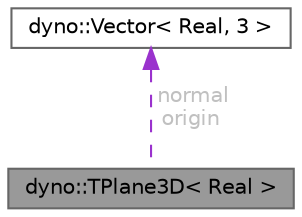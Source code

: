 digraph "dyno::TPlane3D&lt; Real &gt;"
{
 // LATEX_PDF_SIZE
  bgcolor="transparent";
  edge [fontname=Helvetica,fontsize=10,labelfontname=Helvetica,labelfontsize=10];
  node [fontname=Helvetica,fontsize=10,shape=box,height=0.2,width=0.4];
  Node1 [id="Node000001",label="dyno::TPlane3D\< Real \>",height=0.2,width=0.4,color="gray40", fillcolor="grey60", style="filled", fontcolor="black",tooltip="2D geometric primitives in three-dimensional space"];
  Node2 -> Node1 [id="edge1_Node000001_Node000002",dir="back",color="darkorchid3",style="dashed",tooltip=" ",label=" normal\norigin",fontcolor="grey" ];
  Node2 [id="Node000002",label="dyno::Vector\< Real, 3 \>",height=0.2,width=0.4,color="gray40", fillcolor="white", style="filled",URL="$classdyno_1_1_vector.html",tooltip=" "];
}
